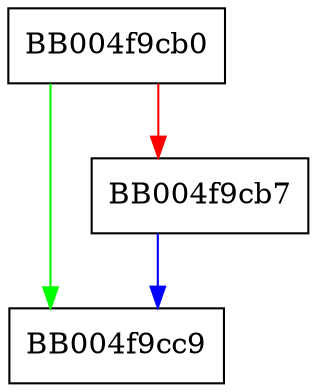 digraph ossl_quic_channel_is_active {
  node [shape="box"];
  graph [splines=ortho];
  BB004f9cb0 -> BB004f9cc9 [color="green"];
  BB004f9cb0 -> BB004f9cb7 [color="red"];
  BB004f9cb7 -> BB004f9cc9 [color="blue"];
}